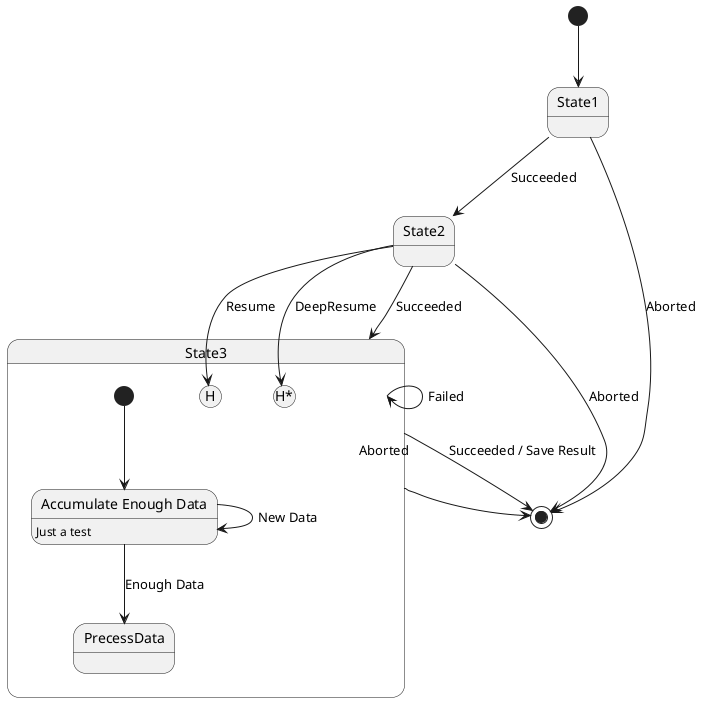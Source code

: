 @startuml

state Start <<start>>
state "State1" as State1
state "State2" as State2
state "State3" as State3 {
    state State3History <<history>>
    state State3DeepHistory <<history*>>
    state State3Start <<start>>
    state "Accumulate Enough Data" as State3Accum
    State3Accum : Just a test
    state "PrecessData" as State3ProcessData
}
state End <<end>>

Start --> State1
State1 --> State2 : Succeeded
State1 --> End : Aborted
State2 --> State3 : Succeeded
State2 --> End : Aborted
State2 --> State3History : Resume
State2 --> State3DeepHistory : DeepResume
State3 --> End : Succeeded / Save Result
State3 --> End : Aborted
State3 --> State3 : Failed
State3Start --> State3Accum
State3Accum --> State3Accum : New Data
State3Accum --> State3ProcessData : Enough Data

@enduml